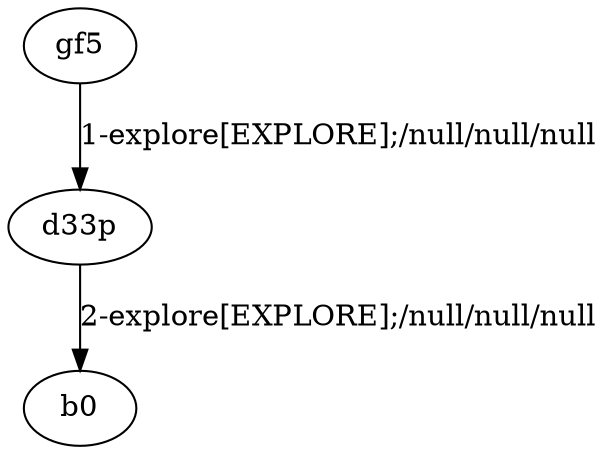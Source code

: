 # Total number of goals covered by this test: 1
# d33p --> b0

digraph g {
"gf5" -> "d33p" [label = "1-explore[EXPLORE];/null/null/null"];
"d33p" -> "b0" [label = "2-explore[EXPLORE];/null/null/null"];
}